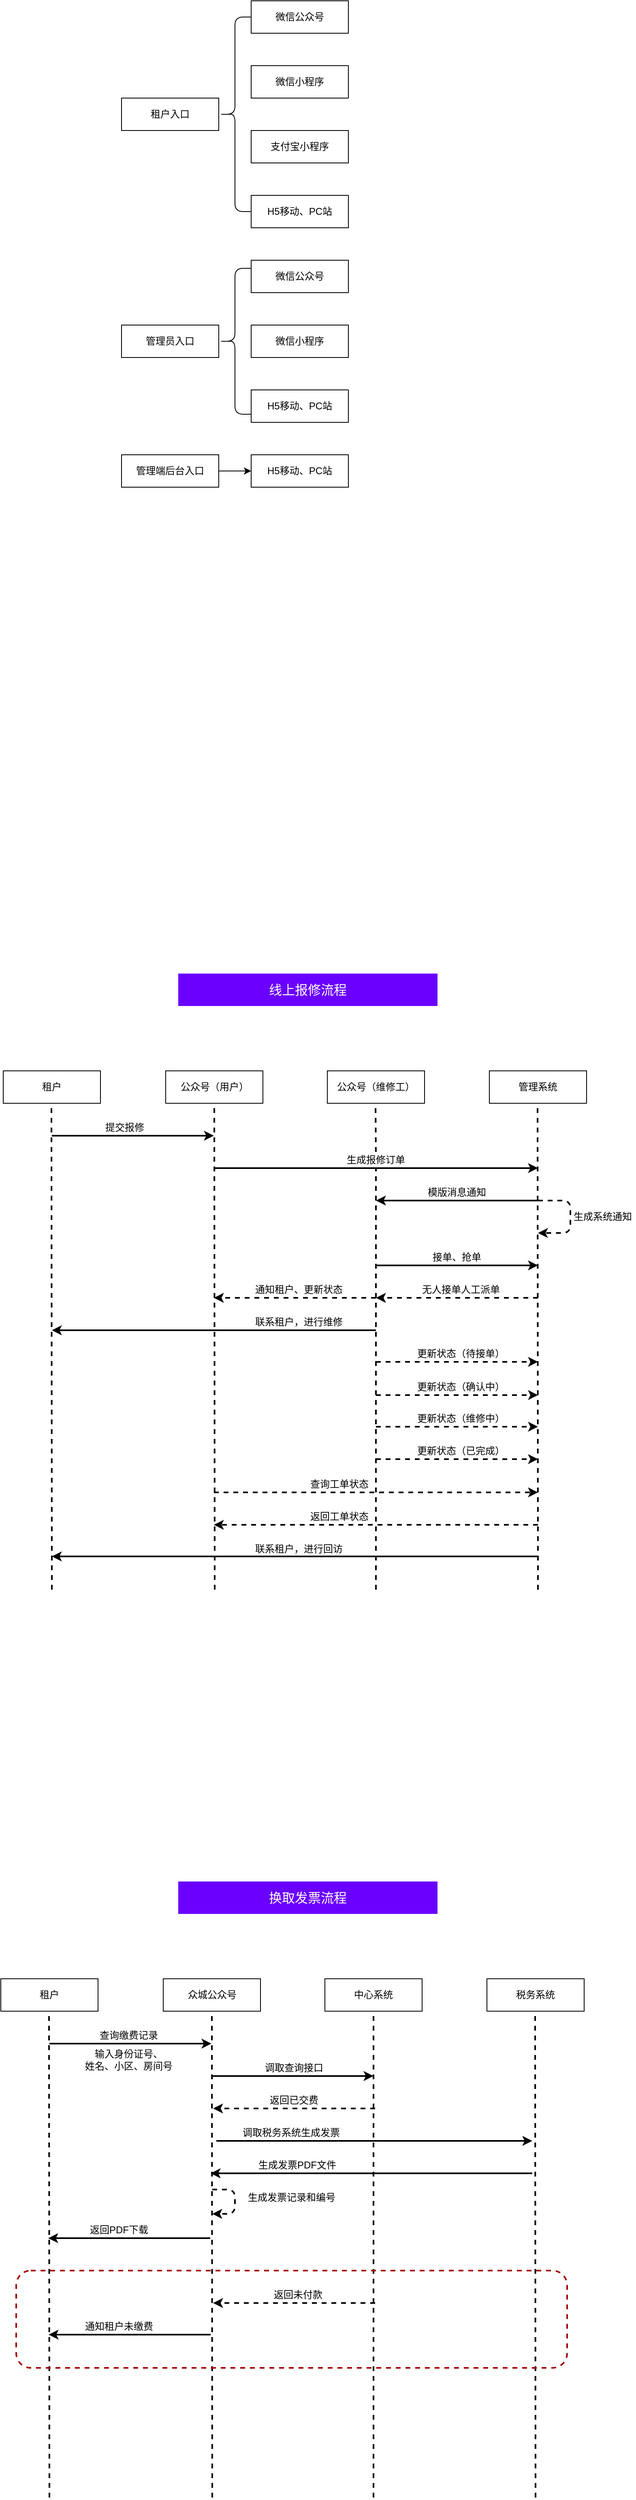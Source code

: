 <mxfile version="14.7.1" type="github">
  <diagram id="moyvBZoqEqQ-8UYQ3a70" name="Page-1">
    <mxGraphModel dx="1186" dy="740" grid="1" gridSize="10" guides="1" tooltips="1" connect="1" arrows="1" fold="1" page="1" pageScale="1" pageWidth="827" pageHeight="1169" math="0" shadow="0">
      <root>
        <mxCell id="0" />
        <mxCell id="1" parent="0" />
        <mxCell id="YB-uOoayBmhUFbvPWa7u-1" value="管理员入口" style="rounded=0;whiteSpace=wrap;html=1;" parent="1" vertex="1">
          <mxGeometry x="170" y="440" width="120" height="40" as="geometry" />
        </mxCell>
        <mxCell id="YB-uOoayBmhUFbvPWa7u-2" value="租户入口" style="rounded=0;whiteSpace=wrap;html=1;" parent="1" vertex="1">
          <mxGeometry x="170" y="160" width="120" height="40" as="geometry" />
        </mxCell>
        <mxCell id="YB-uOoayBmhUFbvPWa7u-16" style="edgeStyle=orthogonalEdgeStyle;rounded=0;orthogonalLoop=1;jettySize=auto;html=1;exitX=1;exitY=0.5;exitDx=0;exitDy=0;entryX=0;entryY=0.5;entryDx=0;entryDy=0;" parent="1" source="YB-uOoayBmhUFbvPWa7u-3" target="YB-uOoayBmhUFbvPWa7u-15" edge="1">
          <mxGeometry relative="1" as="geometry" />
        </mxCell>
        <mxCell id="YB-uOoayBmhUFbvPWa7u-3" value="管理端后台入口" style="rounded=0;whiteSpace=wrap;html=1;" parent="1" vertex="1">
          <mxGeometry x="170" y="600" width="120" height="40" as="geometry" />
        </mxCell>
        <mxCell id="YB-uOoayBmhUFbvPWa7u-4" value="微信公众号" style="rounded=0;whiteSpace=wrap;html=1;" parent="1" vertex="1">
          <mxGeometry x="330" y="40" width="120" height="40" as="geometry" />
        </mxCell>
        <mxCell id="YB-uOoayBmhUFbvPWa7u-5" value="微信小程序" style="rounded=0;whiteSpace=wrap;html=1;" parent="1" vertex="1">
          <mxGeometry x="330" y="120" width="120" height="40" as="geometry" />
        </mxCell>
        <mxCell id="YB-uOoayBmhUFbvPWa7u-6" value="支付宝小程序" style="rounded=0;whiteSpace=wrap;html=1;" parent="1" vertex="1">
          <mxGeometry x="330" y="200" width="120" height="40" as="geometry" />
        </mxCell>
        <mxCell id="YB-uOoayBmhUFbvPWa7u-9" value="" style="shape=curlyBracket;whiteSpace=wrap;html=1;rounded=1;" parent="1" vertex="1">
          <mxGeometry x="290" y="60" width="40" height="240" as="geometry" />
        </mxCell>
        <mxCell id="YB-uOoayBmhUFbvPWa7u-10" value="H5移动、PC站" style="rounded=0;whiteSpace=wrap;html=1;" parent="1" vertex="1">
          <mxGeometry x="330" y="280" width="120" height="40" as="geometry" />
        </mxCell>
        <mxCell id="YB-uOoayBmhUFbvPWa7u-11" value="H5移动、PC站" style="rounded=0;whiteSpace=wrap;html=1;" parent="1" vertex="1">
          <mxGeometry x="330" y="520" width="120" height="40" as="geometry" />
        </mxCell>
        <mxCell id="YB-uOoayBmhUFbvPWa7u-12" value="微信公众号" style="rounded=0;whiteSpace=wrap;html=1;" parent="1" vertex="1">
          <mxGeometry x="330" y="360" width="120" height="40" as="geometry" />
        </mxCell>
        <mxCell id="YB-uOoayBmhUFbvPWa7u-13" value="微信小程序" style="rounded=0;whiteSpace=wrap;html=1;" parent="1" vertex="1">
          <mxGeometry x="330" y="440" width="120" height="40" as="geometry" />
        </mxCell>
        <mxCell id="YB-uOoayBmhUFbvPWa7u-14" value="" style="shape=curlyBracket;whiteSpace=wrap;html=1;rounded=1;" parent="1" vertex="1">
          <mxGeometry x="290" y="370" width="40" height="180" as="geometry" />
        </mxCell>
        <mxCell id="YB-uOoayBmhUFbvPWa7u-15" value="H5移动、PC站" style="rounded=0;whiteSpace=wrap;html=1;" parent="1" vertex="1">
          <mxGeometry x="330" y="600" width="120" height="40" as="geometry" />
        </mxCell>
        <mxCell id="7Hp0aEXJhVOCBosLb66T-6" value="公众号（用户）" style="rounded=0;whiteSpace=wrap;html=1;" vertex="1" parent="1">
          <mxGeometry x="224.5" y="1360" width="120" height="40" as="geometry" />
        </mxCell>
        <mxCell id="7Hp0aEXJhVOCBosLb66T-7" value="公众号（维修工）" style="rounded=0;whiteSpace=wrap;html=1;" vertex="1" parent="1">
          <mxGeometry x="424" y="1360" width="120" height="40" as="geometry" />
        </mxCell>
        <mxCell id="7Hp0aEXJhVOCBosLb66T-8" value="管理系统" style="rounded=0;whiteSpace=wrap;html=1;" vertex="1" parent="1">
          <mxGeometry x="624" y="1360" width="120" height="40" as="geometry" />
        </mxCell>
        <mxCell id="7Hp0aEXJhVOCBosLb66T-9" value="" style="endArrow=none;dashed=1;html=1;entryX=0.5;entryY=1;entryDx=0;entryDy=0;strokeWidth=2;" edge="1" parent="1" target="7Hp0aEXJhVOCBosLb66T-6">
          <mxGeometry width="50" height="50" relative="1" as="geometry">
            <mxPoint x="285" y="2000" as="sourcePoint" />
            <mxPoint x="309.5" y="1450" as="targetPoint" />
          </mxGeometry>
        </mxCell>
        <mxCell id="7Hp0aEXJhVOCBosLb66T-13" value="" style="endArrow=none;dashed=1;html=1;entryX=0.5;entryY=1;entryDx=0;entryDy=0;strokeWidth=2;startArrow=none;" edge="1" parent="1" source="7Hp0aEXJhVOCBosLb66T-21">
          <mxGeometry width="50" height="50" relative="1" as="geometry">
            <mxPoint x="484" y="1900" as="sourcePoint" />
            <mxPoint x="483.5" y="1400" as="targetPoint" />
          </mxGeometry>
        </mxCell>
        <mxCell id="7Hp0aEXJhVOCBosLb66T-14" value="" style="endArrow=none;dashed=1;html=1;entryX=0.5;entryY=1;entryDx=0;entryDy=0;strokeWidth=2;" edge="1" parent="1">
          <mxGeometry width="50" height="50" relative="1" as="geometry">
            <mxPoint x="684" y="2000" as="sourcePoint" />
            <mxPoint x="683.5" y="1400" as="targetPoint" />
          </mxGeometry>
        </mxCell>
        <mxCell id="7Hp0aEXJhVOCBosLb66T-16" value="租户" style="rounded=0;whiteSpace=wrap;html=1;" vertex="1" parent="1">
          <mxGeometry x="24" y="1360" width="120" height="40" as="geometry" />
        </mxCell>
        <mxCell id="7Hp0aEXJhVOCBosLb66T-17" value="" style="endArrow=none;dashed=1;html=1;entryX=0.5;entryY=1;entryDx=0;entryDy=0;strokeWidth=2;" edge="1" parent="1">
          <mxGeometry width="50" height="50" relative="1" as="geometry">
            <mxPoint x="84" y="2000" as="sourcePoint" />
            <mxPoint x="83.5" y="1400" as="targetPoint" />
          </mxGeometry>
        </mxCell>
        <mxCell id="7Hp0aEXJhVOCBosLb66T-18" value="" style="endArrow=classic;html=1;strokeWidth=2;" edge="1" parent="1">
          <mxGeometry width="50" height="50" relative="1" as="geometry">
            <mxPoint x="84" y="1440" as="sourcePoint" />
            <mxPoint x="284" y="1440" as="targetPoint" />
          </mxGeometry>
        </mxCell>
        <mxCell id="7Hp0aEXJhVOCBosLb66T-19" value="提交报修" style="text;html=1;strokeColor=none;fillColor=none;align=center;verticalAlign=middle;whiteSpace=wrap;rounded=0;" vertex="1" parent="1">
          <mxGeometry x="134" y="1420" width="80" height="20" as="geometry" />
        </mxCell>
        <mxCell id="7Hp0aEXJhVOCBosLb66T-20" value="" style="endArrow=classic;html=1;strokeWidth=2;" edge="1" parent="1">
          <mxGeometry width="50" height="50" relative="1" as="geometry">
            <mxPoint x="284" y="1480" as="sourcePoint" />
            <mxPoint x="684" y="1480" as="targetPoint" />
          </mxGeometry>
        </mxCell>
        <mxCell id="7Hp0aEXJhVOCBosLb66T-24" value="" style="endArrow=classic;html=1;strokeWidth=2;" edge="1" parent="1">
          <mxGeometry width="50" height="50" relative="1" as="geometry">
            <mxPoint x="684" y="1520" as="sourcePoint" />
            <mxPoint x="484" y="1520" as="targetPoint" />
          </mxGeometry>
        </mxCell>
        <mxCell id="7Hp0aEXJhVOCBosLb66T-25" value="模版消息通知" style="text;html=1;strokeColor=none;fillColor=none;align=center;verticalAlign=middle;whiteSpace=wrap;rounded=0;" vertex="1" parent="1">
          <mxGeometry x="544" y="1500" width="80" height="20" as="geometry" />
        </mxCell>
        <mxCell id="7Hp0aEXJhVOCBosLb66T-27" value="" style="edgeStyle=elbowEdgeStyle;elbow=horizontal;endArrow=classic;html=1;strokeWidth=2;dashed=1;" edge="1" parent="1">
          <mxGeometry width="50" height="50" relative="1" as="geometry">
            <mxPoint x="684" y="1520" as="sourcePoint" />
            <mxPoint x="684" y="1560" as="targetPoint" />
            <Array as="points">
              <mxPoint x="724" y="1540" />
            </Array>
          </mxGeometry>
        </mxCell>
        <mxCell id="7Hp0aEXJhVOCBosLb66T-21" value="生成报修订单" style="text;html=1;strokeColor=none;fillColor=none;align=center;verticalAlign=middle;whiteSpace=wrap;rounded=0;" vertex="1" parent="1">
          <mxGeometry x="444" y="1460" width="80" height="20" as="geometry" />
        </mxCell>
        <mxCell id="7Hp0aEXJhVOCBosLb66T-28" value="" style="endArrow=none;dashed=1;html=1;entryX=0.5;entryY=1;entryDx=0;entryDy=0;strokeWidth=2;" edge="1" parent="1" target="7Hp0aEXJhVOCBosLb66T-21">
          <mxGeometry width="50" height="50" relative="1" as="geometry">
            <mxPoint x="484" y="2000" as="sourcePoint" />
            <mxPoint x="483.5" y="1400" as="targetPoint" />
          </mxGeometry>
        </mxCell>
        <mxCell id="7Hp0aEXJhVOCBosLb66T-29" value="生成系统通知" style="text;html=1;strokeColor=none;fillColor=none;align=center;verticalAlign=middle;whiteSpace=wrap;rounded=0;" vertex="1" parent="1">
          <mxGeometry x="724" y="1530" width="80" height="20" as="geometry" />
        </mxCell>
        <mxCell id="7Hp0aEXJhVOCBosLb66T-31" value="" style="endArrow=classic;html=1;strokeWidth=2;" edge="1" parent="1">
          <mxGeometry width="50" height="50" relative="1" as="geometry">
            <mxPoint x="484" y="1600" as="sourcePoint" />
            <mxPoint x="684" y="1600" as="targetPoint" />
          </mxGeometry>
        </mxCell>
        <mxCell id="7Hp0aEXJhVOCBosLb66T-32" value="接单、抢单" style="text;html=1;strokeColor=none;fillColor=none;align=center;verticalAlign=middle;whiteSpace=wrap;rounded=0;" vertex="1" parent="1">
          <mxGeometry x="544" y="1580" width="80" height="20" as="geometry" />
        </mxCell>
        <mxCell id="7Hp0aEXJhVOCBosLb66T-33" value="" style="endArrow=classic;html=1;dashed=1;strokeWidth=2;" edge="1" parent="1">
          <mxGeometry width="50" height="50" relative="1" as="geometry">
            <mxPoint x="684" y="1640" as="sourcePoint" />
            <mxPoint x="484" y="1640" as="targetPoint" />
          </mxGeometry>
        </mxCell>
        <mxCell id="7Hp0aEXJhVOCBosLb66T-34" value="无人接单人工派单" style="text;html=1;strokeColor=none;fillColor=none;align=center;verticalAlign=middle;whiteSpace=wrap;rounded=0;" vertex="1" parent="1">
          <mxGeometry x="534" y="1620" width="110" height="20" as="geometry" />
        </mxCell>
        <mxCell id="7Hp0aEXJhVOCBosLb66T-35" value="" style="endArrow=classic;html=1;strokeWidth=2;dashed=1;" edge="1" parent="1">
          <mxGeometry width="50" height="50" relative="1" as="geometry">
            <mxPoint x="484" y="1640" as="sourcePoint" />
            <mxPoint x="284" y="1640" as="targetPoint" />
          </mxGeometry>
        </mxCell>
        <mxCell id="7Hp0aEXJhVOCBosLb66T-37" value="通知租户、更新状态" style="text;html=1;strokeColor=none;fillColor=none;align=center;verticalAlign=middle;whiteSpace=wrap;rounded=0;" vertex="1" parent="1">
          <mxGeometry x="334" y="1620" width="110" height="20" as="geometry" />
        </mxCell>
        <mxCell id="7Hp0aEXJhVOCBosLb66T-38" value="" style="endArrow=classic;html=1;strokeWidth=2;" edge="1" parent="1">
          <mxGeometry width="50" height="50" relative="1" as="geometry">
            <mxPoint x="484" y="1680" as="sourcePoint" />
            <mxPoint x="84" y="1680" as="targetPoint" />
          </mxGeometry>
        </mxCell>
        <mxCell id="7Hp0aEXJhVOCBosLb66T-39" value="联系租户，进行维修" style="text;html=1;strokeColor=none;fillColor=none;align=center;verticalAlign=middle;whiteSpace=wrap;rounded=0;" vertex="1" parent="1">
          <mxGeometry x="334" y="1660" width="110" height="20" as="geometry" />
        </mxCell>
        <mxCell id="7Hp0aEXJhVOCBosLb66T-40" value="" style="endArrow=classic;html=1;strokeWidth=2;dashed=1;" edge="1" parent="1">
          <mxGeometry width="50" height="50" relative="1" as="geometry">
            <mxPoint x="484" y="1760" as="sourcePoint" />
            <mxPoint x="684" y="1760" as="targetPoint" />
          </mxGeometry>
        </mxCell>
        <mxCell id="7Hp0aEXJhVOCBosLb66T-41" value="更新状态（确认中）" style="text;html=1;strokeColor=none;fillColor=none;align=center;verticalAlign=middle;whiteSpace=wrap;rounded=0;" vertex="1" parent="1">
          <mxGeometry x="534" y="1740" width="110" height="20" as="geometry" />
        </mxCell>
        <mxCell id="7Hp0aEXJhVOCBosLb66T-42" value="" style="endArrow=classic;html=1;strokeWidth=2;dashed=1;" edge="1" parent="1">
          <mxGeometry width="50" height="50" relative="1" as="geometry">
            <mxPoint x="484" y="1799" as="sourcePoint" />
            <mxPoint x="684" y="1799" as="targetPoint" />
          </mxGeometry>
        </mxCell>
        <mxCell id="7Hp0aEXJhVOCBosLb66T-43" value="更新状态（维修中）" style="text;html=1;strokeColor=none;fillColor=none;align=center;verticalAlign=middle;whiteSpace=wrap;rounded=0;" vertex="1" parent="1">
          <mxGeometry x="534" y="1779" width="110" height="20" as="geometry" />
        </mxCell>
        <mxCell id="7Hp0aEXJhVOCBosLb66T-44" value="" style="endArrow=classic;html=1;strokeWidth=2;dashed=1;" edge="1" parent="1">
          <mxGeometry width="50" height="50" relative="1" as="geometry">
            <mxPoint x="484" y="1839" as="sourcePoint" />
            <mxPoint x="684" y="1839" as="targetPoint" />
          </mxGeometry>
        </mxCell>
        <mxCell id="7Hp0aEXJhVOCBosLb66T-45" value="更新状态（已完成）" style="text;html=1;strokeColor=none;fillColor=none;align=center;verticalAlign=middle;whiteSpace=wrap;rounded=0;" vertex="1" parent="1">
          <mxGeometry x="534" y="1819" width="110" height="20" as="geometry" />
        </mxCell>
        <mxCell id="7Hp0aEXJhVOCBosLb66T-46" value="" style="endArrow=classic;html=1;strokeWidth=2;dashed=1;" edge="1" parent="1">
          <mxGeometry width="50" height="50" relative="1" as="geometry">
            <mxPoint x="684" y="1920" as="sourcePoint" />
            <mxPoint x="284" y="1920" as="targetPoint" />
          </mxGeometry>
        </mxCell>
        <mxCell id="7Hp0aEXJhVOCBosLb66T-47" value="返回工单状态" style="text;html=1;strokeColor=none;fillColor=none;align=center;verticalAlign=middle;whiteSpace=wrap;rounded=0;" vertex="1" parent="1">
          <mxGeometry x="384" y="1900" width="110" height="20" as="geometry" />
        </mxCell>
        <mxCell id="7Hp0aEXJhVOCBosLb66T-48" value="" style="endArrow=classic;html=1;strokeWidth=2;dashed=1;" edge="1" parent="1">
          <mxGeometry width="50" height="50" relative="1" as="geometry">
            <mxPoint x="284" y="1880" as="sourcePoint" />
            <mxPoint x="684" y="1880" as="targetPoint" />
          </mxGeometry>
        </mxCell>
        <mxCell id="7Hp0aEXJhVOCBosLb66T-49" value="查询工单状态" style="text;html=1;strokeColor=none;fillColor=none;align=center;verticalAlign=middle;whiteSpace=wrap;rounded=0;" vertex="1" parent="1">
          <mxGeometry x="384" y="1860" width="110" height="20" as="geometry" />
        </mxCell>
        <mxCell id="7Hp0aEXJhVOCBosLb66T-51" value="" style="endArrow=classic;html=1;strokeWidth=2;" edge="1" parent="1">
          <mxGeometry width="50" height="50" relative="1" as="geometry">
            <mxPoint x="684" y="1959" as="sourcePoint" />
            <mxPoint x="84" y="1959" as="targetPoint" />
          </mxGeometry>
        </mxCell>
        <mxCell id="7Hp0aEXJhVOCBosLb66T-52" value="联系租户，进行回访" style="text;html=1;strokeColor=none;fillColor=none;align=center;verticalAlign=middle;whiteSpace=wrap;rounded=0;" vertex="1" parent="1">
          <mxGeometry x="334" y="1940" width="110" height="20" as="geometry" />
        </mxCell>
        <mxCell id="7Hp0aEXJhVOCBosLb66T-53" value="" style="endArrow=classic;html=1;strokeWidth=2;dashed=1;" edge="1" parent="1">
          <mxGeometry width="50" height="50" relative="1" as="geometry">
            <mxPoint x="484" y="1719" as="sourcePoint" />
            <mxPoint x="684" y="1719" as="targetPoint" />
          </mxGeometry>
        </mxCell>
        <mxCell id="7Hp0aEXJhVOCBosLb66T-54" value="更新状态（待接单）" style="text;html=1;strokeColor=none;fillColor=none;align=center;verticalAlign=middle;whiteSpace=wrap;rounded=0;" vertex="1" parent="1">
          <mxGeometry x="534" y="1699" width="110" height="20" as="geometry" />
        </mxCell>
        <mxCell id="7Hp0aEXJhVOCBosLb66T-68" value="&lt;span style=&quot;font-size: 16px&quot;&gt;线上报修流程&lt;/span&gt;" style="text;html=1;align=center;verticalAlign=middle;whiteSpace=wrap;rounded=0;strokeWidth=4;fontColor=#ffffff;fillColor=#6a00ff;" vertex="1" parent="1">
          <mxGeometry x="240" y="1240" width="320" height="40" as="geometry" />
        </mxCell>
        <mxCell id="7Hp0aEXJhVOCBosLb66T-69" value="&lt;span style=&quot;font-size: 16px&quot;&gt;换取发票流程&lt;/span&gt;" style="text;html=1;align=center;verticalAlign=middle;whiteSpace=wrap;rounded=0;strokeWidth=4;fontColor=#ffffff;fillColor=#6a00ff;" vertex="1" parent="1">
          <mxGeometry x="240" y="2360" width="320" height="40" as="geometry" />
        </mxCell>
        <mxCell id="7Hp0aEXJhVOCBosLb66T-70" value="众城公众号" style="rounded=0;whiteSpace=wrap;html=1;" vertex="1" parent="1">
          <mxGeometry x="221.5" y="2480" width="120" height="40" as="geometry" />
        </mxCell>
        <mxCell id="7Hp0aEXJhVOCBosLb66T-71" value="中心系统" style="rounded=0;whiteSpace=wrap;html=1;" vertex="1" parent="1">
          <mxGeometry x="421" y="2480" width="120" height="40" as="geometry" />
        </mxCell>
        <mxCell id="7Hp0aEXJhVOCBosLb66T-72" value="税务系统" style="rounded=0;whiteSpace=wrap;html=1;" vertex="1" parent="1">
          <mxGeometry x="621" y="2480" width="120" height="40" as="geometry" />
        </mxCell>
        <mxCell id="7Hp0aEXJhVOCBosLb66T-73" value="" style="endArrow=none;dashed=1;html=1;entryX=0.5;entryY=1;entryDx=0;entryDy=0;strokeWidth=2;" edge="1" parent="1" target="7Hp0aEXJhVOCBosLb66T-70">
          <mxGeometry width="50" height="50" relative="1" as="geometry">
            <mxPoint x="282" y="3120" as="sourcePoint" />
            <mxPoint x="306.5" y="2570" as="targetPoint" />
          </mxGeometry>
        </mxCell>
        <mxCell id="7Hp0aEXJhVOCBosLb66T-75" value="" style="endArrow=none;dashed=1;html=1;entryX=0.5;entryY=1;entryDx=0;entryDy=0;strokeWidth=2;" edge="1" parent="1">
          <mxGeometry width="50" height="50" relative="1" as="geometry">
            <mxPoint x="681" y="3120" as="sourcePoint" />
            <mxPoint x="680.5" y="2520" as="targetPoint" />
          </mxGeometry>
        </mxCell>
        <mxCell id="7Hp0aEXJhVOCBosLb66T-76" value="租户" style="rounded=0;whiteSpace=wrap;html=1;" vertex="1" parent="1">
          <mxGeometry x="21" y="2480" width="120" height="40" as="geometry" />
        </mxCell>
        <mxCell id="7Hp0aEXJhVOCBosLb66T-77" value="" style="endArrow=none;dashed=1;html=1;entryX=0.5;entryY=1;entryDx=0;entryDy=0;strokeWidth=2;" edge="1" parent="1">
          <mxGeometry width="50" height="50" relative="1" as="geometry">
            <mxPoint x="81" y="3120" as="sourcePoint" />
            <mxPoint x="80.5" y="2520" as="targetPoint" />
          </mxGeometry>
        </mxCell>
        <mxCell id="7Hp0aEXJhVOCBosLb66T-78" value="" style="endArrow=classic;html=1;strokeWidth=2;" edge="1" parent="1">
          <mxGeometry width="50" height="50" relative="1" as="geometry">
            <mxPoint x="81" y="2560" as="sourcePoint" />
            <mxPoint x="281" y="2560" as="targetPoint" />
          </mxGeometry>
        </mxCell>
        <mxCell id="7Hp0aEXJhVOCBosLb66T-79" value="输入身份证号、&lt;br&gt;姓名、小区、房间号" style="text;html=1;strokeColor=none;fillColor=none;align=center;verticalAlign=middle;whiteSpace=wrap;rounded=0;" vertex="1" parent="1">
          <mxGeometry x="121" y="2570" width="116" height="20" as="geometry" />
        </mxCell>
        <mxCell id="7Hp0aEXJhVOCBosLb66T-80" value="" style="endArrow=classic;html=1;strokeWidth=2;entryX=0.5;entryY=1;entryDx=0;entryDy=0;" edge="1" parent="1">
          <mxGeometry width="50" height="50" relative="1" as="geometry">
            <mxPoint x="281" y="2600" as="sourcePoint" />
            <mxPoint x="481" y="2600" as="targetPoint" />
          </mxGeometry>
        </mxCell>
        <mxCell id="7Hp0aEXJhVOCBosLb66T-81" value="" style="endArrow=classic;html=1;strokeWidth=2;dashed=1;" edge="1" parent="1">
          <mxGeometry width="50" height="50" relative="1" as="geometry">
            <mxPoint x="483" y="2640" as="sourcePoint" />
            <mxPoint x="283" y="2640" as="targetPoint" />
          </mxGeometry>
        </mxCell>
        <mxCell id="7Hp0aEXJhVOCBosLb66T-82" value="返回已交费" style="text;html=1;strokeColor=none;fillColor=none;align=center;verticalAlign=middle;whiteSpace=wrap;rounded=0;" vertex="1" parent="1">
          <mxGeometry x="343" y="2620" width="80" height="20" as="geometry" />
        </mxCell>
        <mxCell id="7Hp0aEXJhVOCBosLb66T-85" value="" style="endArrow=none;dashed=1;html=1;strokeWidth=2;" edge="1" parent="1">
          <mxGeometry width="50" height="50" relative="1" as="geometry">
            <mxPoint x="481" y="3120" as="sourcePoint" />
            <mxPoint x="481" y="2521" as="targetPoint" />
          </mxGeometry>
        </mxCell>
        <mxCell id="7Hp0aEXJhVOCBosLb66T-87" value="" style="endArrow=classic;html=1;strokeWidth=2;" edge="1" parent="1">
          <mxGeometry width="50" height="50" relative="1" as="geometry">
            <mxPoint x="677" y="2720" as="sourcePoint" />
            <mxPoint x="280" y="2720" as="targetPoint" />
          </mxGeometry>
        </mxCell>
        <mxCell id="7Hp0aEXJhVOCBosLb66T-88" value="生成发票PDF文件" style="text;html=1;strokeColor=none;fillColor=none;align=center;verticalAlign=middle;whiteSpace=wrap;rounded=0;" vertex="1" parent="1">
          <mxGeometry x="334" y="2700" width="106" height="20" as="geometry" />
        </mxCell>
        <mxCell id="7Hp0aEXJhVOCBosLb66T-89" value="" style="endArrow=classic;html=1;dashed=1;strokeWidth=2;" edge="1" parent="1">
          <mxGeometry width="50" height="50" relative="1" as="geometry">
            <mxPoint x="483" y="2880" as="sourcePoint" />
            <mxPoint x="283" y="2880" as="targetPoint" />
          </mxGeometry>
        </mxCell>
        <mxCell id="7Hp0aEXJhVOCBosLb66T-90" value="返回未付款" style="text;html=1;strokeColor=none;fillColor=none;align=center;verticalAlign=middle;whiteSpace=wrap;rounded=0;" vertex="1" parent="1">
          <mxGeometry x="333" y="2860" width="110" height="20" as="geometry" />
        </mxCell>
        <mxCell id="7Hp0aEXJhVOCBosLb66T-91" value="" style="endArrow=classic;html=1;strokeWidth=2;" edge="1" parent="1">
          <mxGeometry width="50" height="50" relative="1" as="geometry">
            <mxPoint x="279.5" y="2800" as="sourcePoint" />
            <mxPoint x="79.5" y="2800" as="targetPoint" />
          </mxGeometry>
        </mxCell>
        <mxCell id="7Hp0aEXJhVOCBosLb66T-92" value="返回PDF下载" style="text;html=1;strokeColor=none;fillColor=none;align=center;verticalAlign=middle;whiteSpace=wrap;rounded=0;" vertex="1" parent="1">
          <mxGeometry x="112" y="2780" width="110" height="20" as="geometry" />
        </mxCell>
        <mxCell id="7Hp0aEXJhVOCBosLb66T-93" value="" style="endArrow=classic;html=1;strokeWidth=2;" edge="1" parent="1">
          <mxGeometry width="50" height="50" relative="1" as="geometry">
            <mxPoint x="287" y="2680" as="sourcePoint" />
            <mxPoint x="677" y="2680" as="targetPoint" />
          </mxGeometry>
        </mxCell>
        <mxCell id="7Hp0aEXJhVOCBosLb66T-94" value="调取税务系统生成发票" style="text;html=1;strokeColor=none;fillColor=none;align=center;verticalAlign=middle;whiteSpace=wrap;rounded=0;" vertex="1" parent="1">
          <mxGeometry x="317" y="2660" width="125" height="20" as="geometry" />
        </mxCell>
        <mxCell id="7Hp0aEXJhVOCBosLb66T-105" value="" style="endArrow=classic;html=1;strokeWidth=2;" edge="1" parent="1">
          <mxGeometry width="50" height="50" relative="1" as="geometry">
            <mxPoint x="280" y="2919" as="sourcePoint" />
            <mxPoint x="80" y="2919" as="targetPoint" />
          </mxGeometry>
        </mxCell>
        <mxCell id="7Hp0aEXJhVOCBosLb66T-109" value="查询缴费记录" style="text;html=1;strokeColor=none;fillColor=none;align=center;verticalAlign=middle;whiteSpace=wrap;rounded=0;" vertex="1" parent="1">
          <mxGeometry x="121" y="2540" width="116" height="20" as="geometry" />
        </mxCell>
        <mxCell id="7Hp0aEXJhVOCBosLb66T-110" value="调取查询接口" style="text;html=1;strokeColor=none;fillColor=none;align=center;verticalAlign=middle;whiteSpace=wrap;rounded=0;" vertex="1" parent="1">
          <mxGeometry x="325" y="2580" width="116" height="20" as="geometry" />
        </mxCell>
        <mxCell id="7Hp0aEXJhVOCBosLb66T-111" value="通知租户未缴费" style="text;html=1;strokeColor=none;fillColor=none;align=center;verticalAlign=middle;whiteSpace=wrap;rounded=0;" vertex="1" parent="1">
          <mxGeometry x="111.5" y="2899" width="110" height="20" as="geometry" />
        </mxCell>
        <mxCell id="7Hp0aEXJhVOCBosLb66T-112" value="" style="edgeStyle=elbowEdgeStyle;elbow=horizontal;endArrow=classic;html=1;strokeWidth=2;dashed=1;" edge="1" parent="1">
          <mxGeometry width="50" height="50" relative="1" as="geometry">
            <mxPoint x="282" y="2740" as="sourcePoint" />
            <mxPoint x="282" y="2770" as="targetPoint" />
            <Array as="points">
              <mxPoint x="310" y="2780" />
            </Array>
          </mxGeometry>
        </mxCell>
        <mxCell id="7Hp0aEXJhVOCBosLb66T-113" value="生成发票记录和编号" style="text;html=1;strokeColor=none;fillColor=none;align=center;verticalAlign=middle;whiteSpace=wrap;rounded=0;" vertex="1" parent="1">
          <mxGeometry x="310" y="2740" width="140" height="20" as="geometry" />
        </mxCell>
        <mxCell id="7Hp0aEXJhVOCBosLb66T-115" value="" style="rounded=1;whiteSpace=wrap;html=1;strokeWidth=2;dashed=1;fontColor=#ffffff;fillColor=none;strokeColor=#A50202;" vertex="1" parent="1">
          <mxGeometry x="40" y="2840" width="680" height="120" as="geometry" />
        </mxCell>
      </root>
    </mxGraphModel>
  </diagram>
</mxfile>

